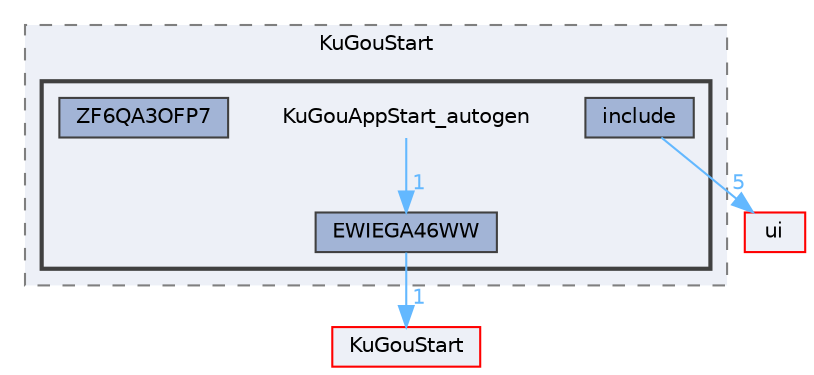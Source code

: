 digraph "KuGouAppStart_autogen"
{
 // LATEX_PDF_SIZE
  bgcolor="transparent";
  edge [fontname=Helvetica,fontsize=10,labelfontname=Helvetica,labelfontsize=10];
  node [fontname=Helvetica,fontsize=10,shape=box,height=0.2,width=0.4];
  compound=true
  subgraph clusterdir_e1e51073f38e9169ba245c73c030bd77 {
    graph [ bgcolor="#edf0f7", pencolor="grey50", label="KuGouStart", fontname=Helvetica,fontsize=10 style="filled,dashed", URL="dir_e1e51073f38e9169ba245c73c030bd77.html",tooltip=""]
  subgraph clusterdir_2a117a4aa302906881f388c74f73c0ba {
    graph [ bgcolor="#edf0f7", pencolor="grey25", label="", fontname=Helvetica,fontsize=10 style="filled,bold", URL="dir_2a117a4aa302906881f388c74f73c0ba.html",tooltip=""]
    dir_2a117a4aa302906881f388c74f73c0ba [shape=plaintext, label="KuGouAppStart_autogen"];
  dir_9222578b69ab0611a4f754a177815fd0 [label="EWIEGA46WW", fillcolor="#a2b4d6", color="grey25", style="filled", URL="dir_9222578b69ab0611a4f754a177815fd0.html",tooltip=""];
  dir_1413d7ad81b515080f25eeb946524e52 [label="include", fillcolor="#a2b4d6", color="grey25", style="filled", URL="dir_1413d7ad81b515080f25eeb946524e52.html",tooltip=""];
  dir_d8929fdc5a8ac47ce9f899748d07c7e1 [label="ZF6QA3OFP7", fillcolor="#a2b4d6", color="grey25", style="filled", URL="dir_d8929fdc5a8ac47ce9f899748d07c7e1.html",tooltip=""];
  }
  }
  dir_1788f8309b1a812dcb800a185471cf6c [label="ui", fillcolor="#edf0f7", color="red", style="filled", URL="dir_1788f8309b1a812dcb800a185471cf6c.html",tooltip=""];
  dir_e60601b218beddc6af0778ac41ea9cb2 [label="KuGouStart", fillcolor="#edf0f7", color="red", style="filled", URL="dir_e60601b218beddc6af0778ac41ea9cb2.html",tooltip=""];
  dir_2a117a4aa302906881f388c74f73c0ba->dir_9222578b69ab0611a4f754a177815fd0 [headlabel="1", labeldistance=1.5 headhref="dir_000168_000096.html" href="dir_000168_000096.html" color="steelblue1" fontcolor="steelblue1"];
  dir_9222578b69ab0611a4f754a177815fd0->dir_e60601b218beddc6af0778ac41ea9cb2 [headlabel="1", labeldistance=1.5 headhref="dir_000096_000172.html" href="dir_000096_000172.html" color="steelblue1" fontcolor="steelblue1"];
  dir_1413d7ad81b515080f25eeb946524e52->dir_1788f8309b1a812dcb800a185471cf6c [headlabel="5", labeldistance=1.5 headhref="dir_000140_000351.html" href="dir_000140_000351.html" color="steelblue1" fontcolor="steelblue1"];
}
